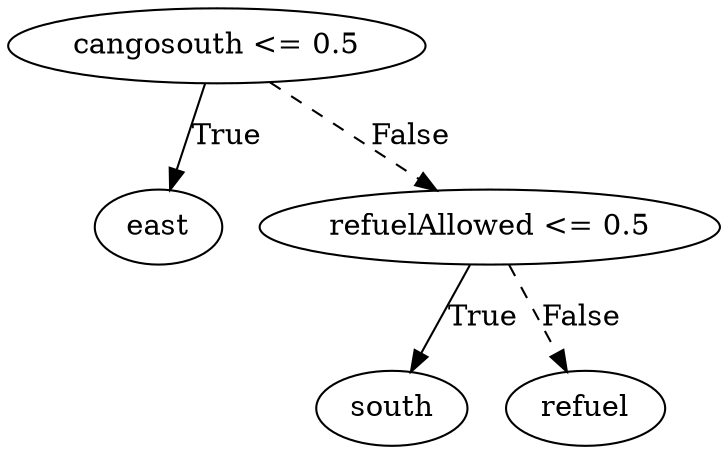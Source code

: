 digraph {
0 [label="cangosouth <= 0.5"];
1 [label="east"];
0 -> 1 [label="True"];
2 [label="refuelAllowed <= 0.5"];
3 [label="south"];
2 -> 3 [label="True"];
4 [label="refuel"];
2 -> 4 [style="dashed", label="False"];
0 -> 2 [style="dashed", label="False"];

}